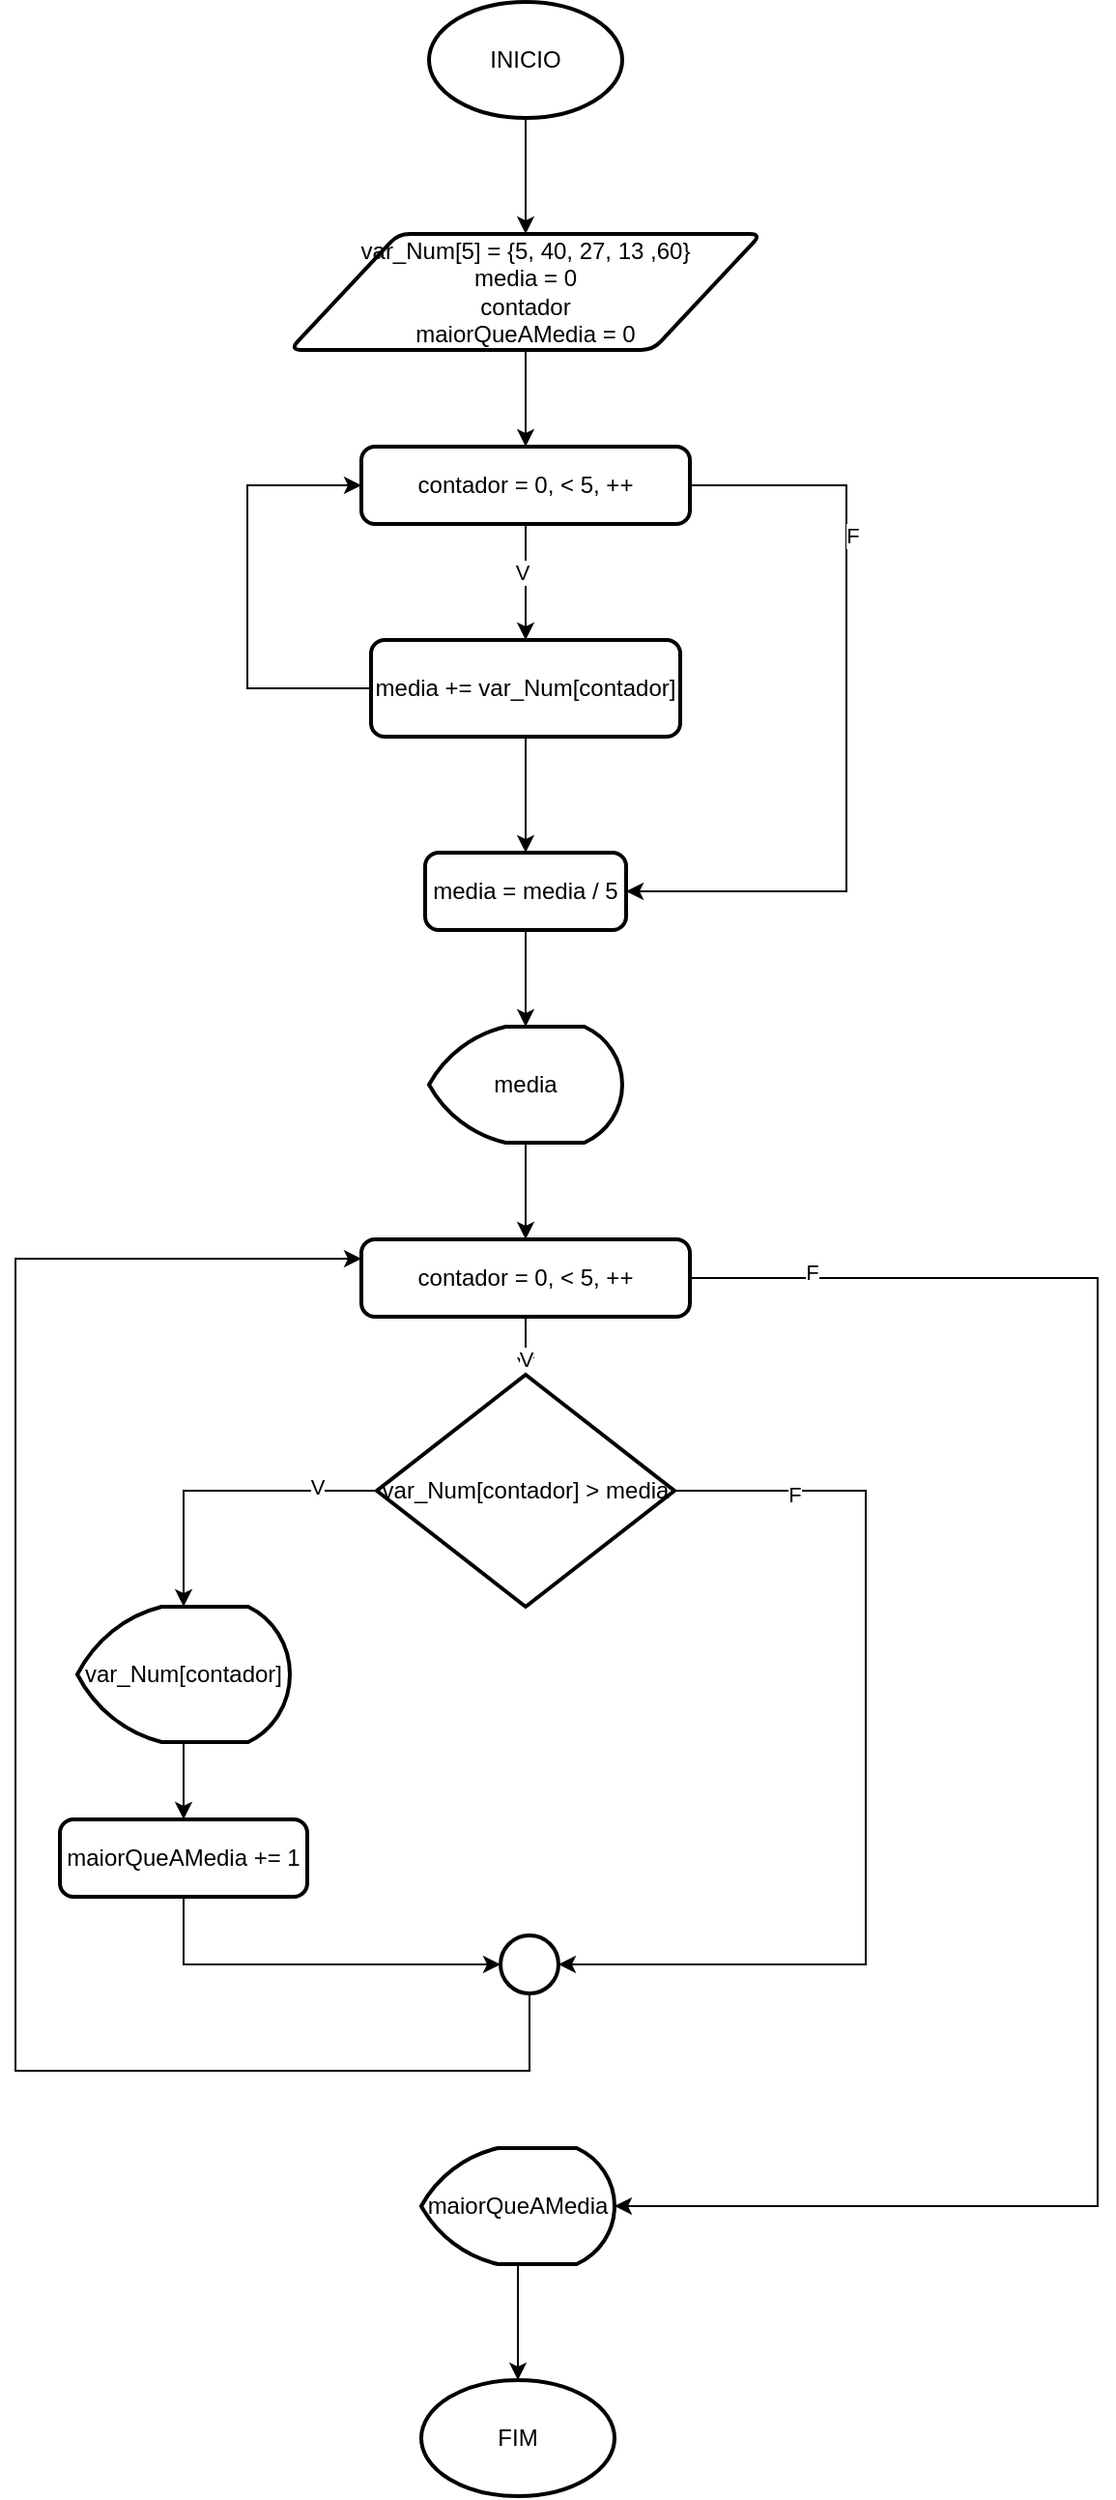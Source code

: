 <mxfile version="26.0.5">
  <diagram name="Página-1" id="S2evmY8OYsauCU-zJ40_">
    <mxGraphModel dx="1392" dy="761" grid="1" gridSize="10" guides="1" tooltips="1" connect="1" arrows="1" fold="1" page="1" pageScale="1" pageWidth="827" pageHeight="1169" math="0" shadow="0">
      <root>
        <mxCell id="0" />
        <mxCell id="1" parent="0" />
        <mxCell id="tuMzxopBQjSGZ5QbMswW-4" style="edgeStyle=orthogonalEdgeStyle;rounded=0;orthogonalLoop=1;jettySize=auto;html=1;entryX=0.5;entryY=0;entryDx=0;entryDy=0;" edge="1" parent="1" source="tuMzxopBQjSGZ5QbMswW-1" target="tuMzxopBQjSGZ5QbMswW-3">
          <mxGeometry relative="1" as="geometry" />
        </mxCell>
        <mxCell id="tuMzxopBQjSGZ5QbMswW-1" value="INICIO" style="strokeWidth=2;html=1;shape=mxgraph.flowchart.start_1;whiteSpace=wrap;" vertex="1" parent="1">
          <mxGeometry x="364" y="10" width="100" height="60" as="geometry" />
        </mxCell>
        <mxCell id="tuMzxopBQjSGZ5QbMswW-2" value="FIM" style="strokeWidth=2;html=1;shape=mxgraph.flowchart.start_1;whiteSpace=wrap;" vertex="1" parent="1">
          <mxGeometry x="360" y="1240" width="100" height="60" as="geometry" />
        </mxCell>
        <mxCell id="tuMzxopBQjSGZ5QbMswW-6" style="edgeStyle=orthogonalEdgeStyle;rounded=0;orthogonalLoop=1;jettySize=auto;html=1;" edge="1" parent="1" source="tuMzxopBQjSGZ5QbMswW-3" target="tuMzxopBQjSGZ5QbMswW-5">
          <mxGeometry relative="1" as="geometry" />
        </mxCell>
        <mxCell id="tuMzxopBQjSGZ5QbMswW-3" value="var_Num[5] = {5, 40, 27, 13 ,60}&lt;div&gt;media = 0&lt;/div&gt;&lt;div&gt;contador&lt;/div&gt;&lt;div&gt;maiorQueAMedia = 0&lt;/div&gt;" style="shape=parallelogram;html=1;strokeWidth=2;perimeter=parallelogramPerimeter;whiteSpace=wrap;rounded=1;arcSize=12;size=0.23;" vertex="1" parent="1">
          <mxGeometry x="292" y="130" width="244" height="60" as="geometry" />
        </mxCell>
        <mxCell id="tuMzxopBQjSGZ5QbMswW-8" style="edgeStyle=orthogonalEdgeStyle;rounded=0;orthogonalLoop=1;jettySize=auto;html=1;" edge="1" parent="1" source="tuMzxopBQjSGZ5QbMswW-5" target="tuMzxopBQjSGZ5QbMswW-7">
          <mxGeometry relative="1" as="geometry" />
        </mxCell>
        <mxCell id="tuMzxopBQjSGZ5QbMswW-10" value="V" style="edgeLabel;html=1;align=center;verticalAlign=middle;resizable=0;points=[];" vertex="1" connectable="0" parent="tuMzxopBQjSGZ5QbMswW-8">
          <mxGeometry x="-0.167" y="-2" relative="1" as="geometry">
            <mxPoint as="offset" />
          </mxGeometry>
        </mxCell>
        <mxCell id="tuMzxopBQjSGZ5QbMswW-14" style="edgeStyle=orthogonalEdgeStyle;rounded=0;orthogonalLoop=1;jettySize=auto;html=1;entryX=1;entryY=0.5;entryDx=0;entryDy=0;" edge="1" parent="1" source="tuMzxopBQjSGZ5QbMswW-5" target="tuMzxopBQjSGZ5QbMswW-11">
          <mxGeometry relative="1" as="geometry">
            <Array as="points">
              <mxPoint x="580" y="260" />
              <mxPoint x="580" y="470" />
            </Array>
          </mxGeometry>
        </mxCell>
        <mxCell id="tuMzxopBQjSGZ5QbMswW-15" value="F" style="edgeLabel;html=1;align=center;verticalAlign=middle;resizable=0;points=[];" vertex="1" connectable="0" parent="tuMzxopBQjSGZ5QbMswW-14">
          <mxGeometry x="-0.472" y="3" relative="1" as="geometry">
            <mxPoint as="offset" />
          </mxGeometry>
        </mxCell>
        <mxCell id="tuMzxopBQjSGZ5QbMswW-5" value="contador = 0, &amp;lt; 5, ++" style="rounded=1;whiteSpace=wrap;html=1;absoluteArcSize=1;arcSize=14;strokeWidth=2;" vertex="1" parent="1">
          <mxGeometry x="329" y="240" width="170" height="40" as="geometry" />
        </mxCell>
        <mxCell id="tuMzxopBQjSGZ5QbMswW-9" style="edgeStyle=orthogonalEdgeStyle;rounded=0;orthogonalLoop=1;jettySize=auto;html=1;entryX=0;entryY=0.5;entryDx=0;entryDy=0;" edge="1" parent="1" source="tuMzxopBQjSGZ5QbMswW-7" target="tuMzxopBQjSGZ5QbMswW-5">
          <mxGeometry relative="1" as="geometry">
            <Array as="points">
              <mxPoint x="270" y="365" />
              <mxPoint x="270" y="260" />
            </Array>
          </mxGeometry>
        </mxCell>
        <mxCell id="tuMzxopBQjSGZ5QbMswW-12" style="edgeStyle=orthogonalEdgeStyle;rounded=0;orthogonalLoop=1;jettySize=auto;html=1;entryX=0.5;entryY=0;entryDx=0;entryDy=0;" edge="1" parent="1" source="tuMzxopBQjSGZ5QbMswW-7" target="tuMzxopBQjSGZ5QbMswW-11">
          <mxGeometry relative="1" as="geometry" />
        </mxCell>
        <mxCell id="tuMzxopBQjSGZ5QbMswW-7" value="media += var_Num[contador]" style="rounded=1;whiteSpace=wrap;html=1;absoluteArcSize=1;arcSize=14;strokeWidth=2;" vertex="1" parent="1">
          <mxGeometry x="334" y="340" width="160" height="50" as="geometry" />
        </mxCell>
        <mxCell id="tuMzxopBQjSGZ5QbMswW-11" value="media = media / 5" style="rounded=1;whiteSpace=wrap;html=1;absoluteArcSize=1;arcSize=14;strokeWidth=2;" vertex="1" parent="1">
          <mxGeometry x="362" y="450" width="104" height="40" as="geometry" />
        </mxCell>
        <mxCell id="tuMzxopBQjSGZ5QbMswW-19" style="edgeStyle=orthogonalEdgeStyle;rounded=0;orthogonalLoop=1;jettySize=auto;html=1;entryX=0.5;entryY=0;entryDx=0;entryDy=0;" edge="1" parent="1" source="tuMzxopBQjSGZ5QbMswW-16" target="tuMzxopBQjSGZ5QbMswW-18">
          <mxGeometry relative="1" as="geometry" />
        </mxCell>
        <mxCell id="tuMzxopBQjSGZ5QbMswW-16" value="media" style="strokeWidth=2;html=1;shape=mxgraph.flowchart.display;whiteSpace=wrap;" vertex="1" parent="1">
          <mxGeometry x="364" y="540" width="100" height="60" as="geometry" />
        </mxCell>
        <mxCell id="tuMzxopBQjSGZ5QbMswW-17" style="edgeStyle=orthogonalEdgeStyle;rounded=0;orthogonalLoop=1;jettySize=auto;html=1;entryX=0.5;entryY=0;entryDx=0;entryDy=0;entryPerimeter=0;" edge="1" parent="1" source="tuMzxopBQjSGZ5QbMswW-11" target="tuMzxopBQjSGZ5QbMswW-16">
          <mxGeometry relative="1" as="geometry" />
        </mxCell>
        <mxCell id="tuMzxopBQjSGZ5QbMswW-21" style="edgeStyle=orthogonalEdgeStyle;rounded=0;orthogonalLoop=1;jettySize=auto;html=1;" edge="1" parent="1" source="tuMzxopBQjSGZ5QbMswW-18" target="tuMzxopBQjSGZ5QbMswW-20">
          <mxGeometry relative="1" as="geometry" />
        </mxCell>
        <mxCell id="tuMzxopBQjSGZ5QbMswW-22" value="V" style="edgeLabel;html=1;align=center;verticalAlign=middle;resizable=0;points=[];" vertex="1" connectable="0" parent="tuMzxopBQjSGZ5QbMswW-21">
          <mxGeometry x="0.68" relative="1" as="geometry">
            <mxPoint as="offset" />
          </mxGeometry>
        </mxCell>
        <mxCell id="tuMzxopBQjSGZ5QbMswW-18" value="contador = 0, &amp;lt; 5, ++" style="rounded=1;whiteSpace=wrap;html=1;absoluteArcSize=1;arcSize=14;strokeWidth=2;" vertex="1" parent="1">
          <mxGeometry x="329" y="650" width="170" height="40" as="geometry" />
        </mxCell>
        <mxCell id="tuMzxopBQjSGZ5QbMswW-20" value="var_Num[contador] &amp;gt; media" style="strokeWidth=2;html=1;shape=mxgraph.flowchart.decision;whiteSpace=wrap;" vertex="1" parent="1">
          <mxGeometry x="337" y="720" width="154" height="120" as="geometry" />
        </mxCell>
        <mxCell id="tuMzxopBQjSGZ5QbMswW-26" style="edgeStyle=orthogonalEdgeStyle;rounded=0;orthogonalLoop=1;jettySize=auto;html=1;" edge="1" parent="1" source="tuMzxopBQjSGZ5QbMswW-24" target="tuMzxopBQjSGZ5QbMswW-25">
          <mxGeometry relative="1" as="geometry" />
        </mxCell>
        <mxCell id="tuMzxopBQjSGZ5QbMswW-24" value="var_Num[contador]" style="strokeWidth=2;html=1;shape=mxgraph.flowchart.display;whiteSpace=wrap;" vertex="1" parent="1">
          <mxGeometry x="182" y="840" width="110" height="70" as="geometry" />
        </mxCell>
        <mxCell id="tuMzxopBQjSGZ5QbMswW-25" value="maiorQueAMedia += 1" style="rounded=1;whiteSpace=wrap;html=1;absoluteArcSize=1;arcSize=14;strokeWidth=2;" vertex="1" parent="1">
          <mxGeometry x="173" y="950" width="128" height="40" as="geometry" />
        </mxCell>
        <mxCell id="tuMzxopBQjSGZ5QbMswW-27" style="edgeStyle=orthogonalEdgeStyle;rounded=0;orthogonalLoop=1;jettySize=auto;html=1;entryX=0.5;entryY=0;entryDx=0;entryDy=0;entryPerimeter=0;" edge="1" parent="1" source="tuMzxopBQjSGZ5QbMswW-20" target="tuMzxopBQjSGZ5QbMswW-24">
          <mxGeometry relative="1" as="geometry" />
        </mxCell>
        <mxCell id="tuMzxopBQjSGZ5QbMswW-28" value="V" style="edgeLabel;html=1;align=center;verticalAlign=middle;resizable=0;points=[];" vertex="1" connectable="0" parent="tuMzxopBQjSGZ5QbMswW-27">
          <mxGeometry x="-0.613" y="-2" relative="1" as="geometry">
            <mxPoint as="offset" />
          </mxGeometry>
        </mxCell>
        <mxCell id="tuMzxopBQjSGZ5QbMswW-37" style="edgeStyle=orthogonalEdgeStyle;rounded=0;orthogonalLoop=1;jettySize=auto;html=1;entryX=0;entryY=0.25;entryDx=0;entryDy=0;" edge="1" parent="1" source="tuMzxopBQjSGZ5QbMswW-29" target="tuMzxopBQjSGZ5QbMswW-18">
          <mxGeometry relative="1" as="geometry">
            <Array as="points">
              <mxPoint x="416" y="1080" />
              <mxPoint x="150" y="1080" />
              <mxPoint x="150" y="660" />
            </Array>
          </mxGeometry>
        </mxCell>
        <mxCell id="tuMzxopBQjSGZ5QbMswW-29" value="" style="strokeWidth=2;html=1;shape=mxgraph.flowchart.start_2;whiteSpace=wrap;" vertex="1" parent="1">
          <mxGeometry x="401" y="1010" width="30" height="30" as="geometry" />
        </mxCell>
        <mxCell id="tuMzxopBQjSGZ5QbMswW-30" style="edgeStyle=orthogonalEdgeStyle;rounded=0;orthogonalLoop=1;jettySize=auto;html=1;entryX=0;entryY=0.5;entryDx=0;entryDy=0;entryPerimeter=0;" edge="1" parent="1" source="tuMzxopBQjSGZ5QbMswW-25" target="tuMzxopBQjSGZ5QbMswW-29">
          <mxGeometry relative="1" as="geometry">
            <Array as="points">
              <mxPoint x="237" y="1025" />
            </Array>
          </mxGeometry>
        </mxCell>
        <mxCell id="tuMzxopBQjSGZ5QbMswW-31" style="edgeStyle=orthogonalEdgeStyle;rounded=0;orthogonalLoop=1;jettySize=auto;html=1;entryX=1;entryY=0.5;entryDx=0;entryDy=0;entryPerimeter=0;" edge="1" parent="1" source="tuMzxopBQjSGZ5QbMswW-20" target="tuMzxopBQjSGZ5QbMswW-29">
          <mxGeometry relative="1" as="geometry">
            <Array as="points">
              <mxPoint x="590" y="780" />
              <mxPoint x="590" y="1025" />
            </Array>
          </mxGeometry>
        </mxCell>
        <mxCell id="tuMzxopBQjSGZ5QbMswW-32" value="F" style="edgeLabel;html=1;align=center;verticalAlign=middle;resizable=0;points=[];" vertex="1" connectable="0" parent="tuMzxopBQjSGZ5QbMswW-31">
          <mxGeometry x="-0.755" y="-2" relative="1" as="geometry">
            <mxPoint as="offset" />
          </mxGeometry>
        </mxCell>
        <mxCell id="tuMzxopBQjSGZ5QbMswW-34" style="edgeStyle=orthogonalEdgeStyle;rounded=0;orthogonalLoop=1;jettySize=auto;html=1;" edge="1" parent="1" source="tuMzxopBQjSGZ5QbMswW-33" target="tuMzxopBQjSGZ5QbMswW-2">
          <mxGeometry relative="1" as="geometry" />
        </mxCell>
        <mxCell id="tuMzxopBQjSGZ5QbMswW-33" value="maiorQueAMedia" style="strokeWidth=2;html=1;shape=mxgraph.flowchart.display;whiteSpace=wrap;" vertex="1" parent="1">
          <mxGeometry x="360" y="1120" width="100" height="60" as="geometry" />
        </mxCell>
        <mxCell id="tuMzxopBQjSGZ5QbMswW-35" style="edgeStyle=orthogonalEdgeStyle;rounded=0;orthogonalLoop=1;jettySize=auto;html=1;entryX=1;entryY=0.5;entryDx=0;entryDy=0;entryPerimeter=0;" edge="1" parent="1" source="tuMzxopBQjSGZ5QbMswW-18" target="tuMzxopBQjSGZ5QbMswW-33">
          <mxGeometry relative="1" as="geometry">
            <Array as="points">
              <mxPoint x="710" y="670" />
              <mxPoint x="710" y="1150" />
            </Array>
          </mxGeometry>
        </mxCell>
        <mxCell id="tuMzxopBQjSGZ5QbMswW-36" value="F" style="edgeLabel;html=1;align=center;verticalAlign=middle;resizable=0;points=[];" vertex="1" connectable="0" parent="tuMzxopBQjSGZ5QbMswW-35">
          <mxGeometry x="-0.866" y="3" relative="1" as="geometry">
            <mxPoint as="offset" />
          </mxGeometry>
        </mxCell>
      </root>
    </mxGraphModel>
  </diagram>
</mxfile>
